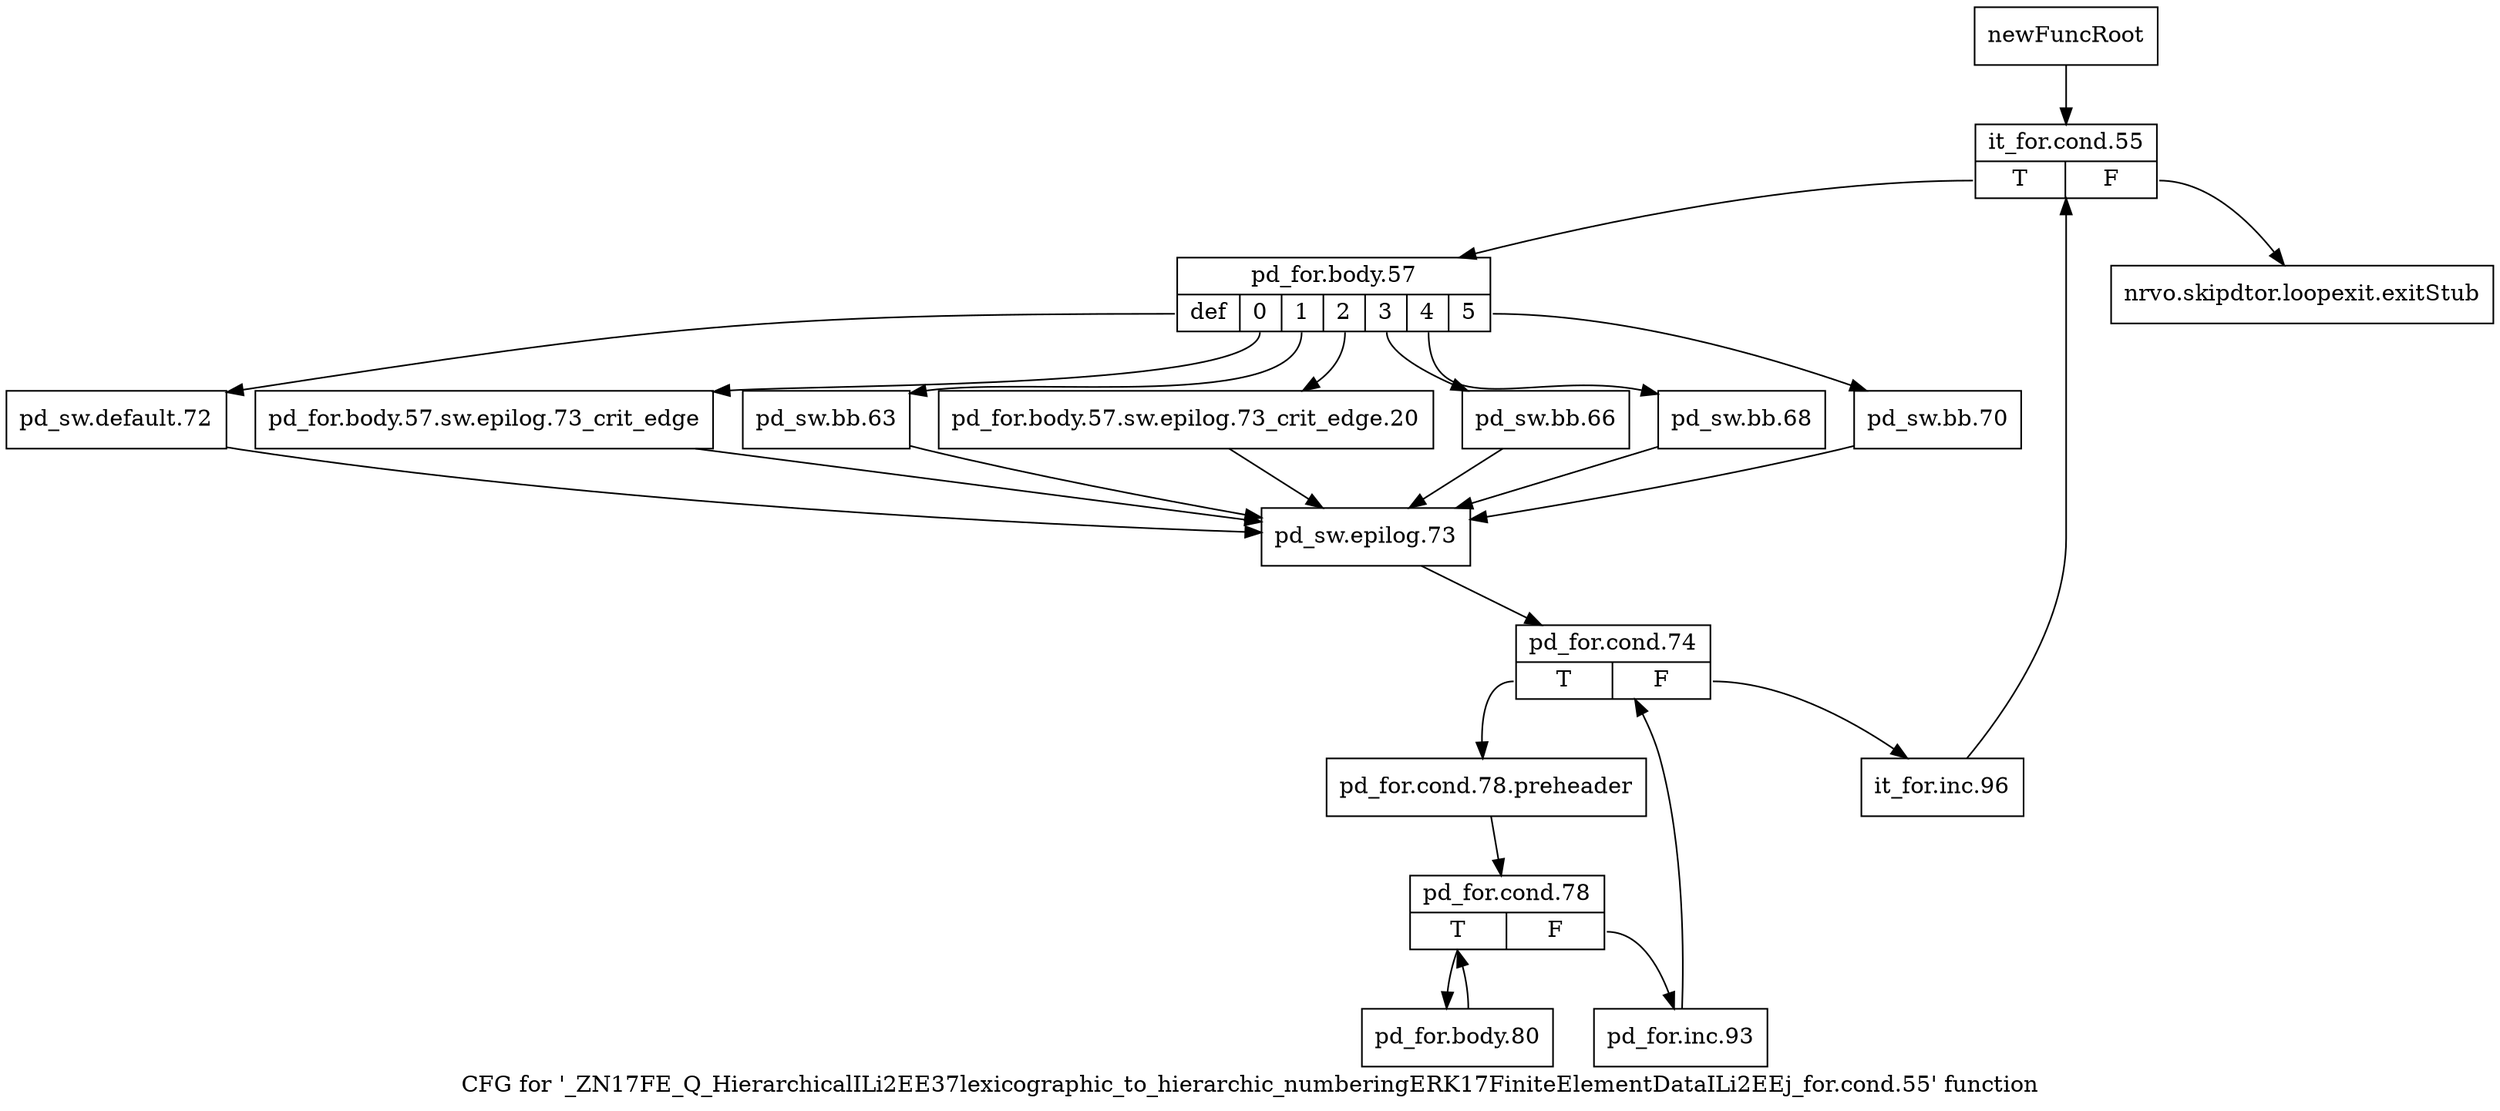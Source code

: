 digraph "CFG for '_ZN17FE_Q_HierarchicalILi2EE37lexicographic_to_hierarchic_numberingERK17FiniteElementDataILi2EEj_for.cond.55' function" {
	label="CFG for '_ZN17FE_Q_HierarchicalILi2EE37lexicographic_to_hierarchic_numberingERK17FiniteElementDataILi2EEj_for.cond.55' function";

	Node0x912ca50 [shape=record,label="{newFuncRoot}"];
	Node0x912ca50 -> Node0x912caf0;
	Node0x912caa0 [shape=record,label="{nrvo.skipdtor.loopexit.exitStub}"];
	Node0x912caf0 [shape=record,label="{it_for.cond.55|{<s0>T|<s1>F}}"];
	Node0x912caf0:s0 -> Node0x912cb40;
	Node0x912caf0:s1 -> Node0x912caa0;
	Node0x912cb40 [shape=record,label="{pd_for.body.57|{<s0>def|<s1>0|<s2>1|<s3>2|<s4>3|<s5>4|<s6>5}}"];
	Node0x912cb40:s0 -> Node0x912cd70;
	Node0x912cb40:s1 -> Node0x912cd20;
	Node0x912cb40:s2 -> Node0x912ccd0;
	Node0x912cb40:s3 -> Node0x912cc80;
	Node0x912cb40:s4 -> Node0x912cc30;
	Node0x912cb40:s5 -> Node0x912cbe0;
	Node0x912cb40:s6 -> Node0x912cb90;
	Node0x912cb90 [shape=record,label="{pd_sw.bb.70}"];
	Node0x912cb90 -> Node0x912cdc0;
	Node0x912cbe0 [shape=record,label="{pd_sw.bb.68}"];
	Node0x912cbe0 -> Node0x912cdc0;
	Node0x912cc30 [shape=record,label="{pd_sw.bb.66}"];
	Node0x912cc30 -> Node0x912cdc0;
	Node0x912cc80 [shape=record,label="{pd_for.body.57.sw.epilog.73_crit_edge.20}"];
	Node0x912cc80 -> Node0x912cdc0;
	Node0x912ccd0 [shape=record,label="{pd_sw.bb.63}"];
	Node0x912ccd0 -> Node0x912cdc0;
	Node0x912cd20 [shape=record,label="{pd_for.body.57.sw.epilog.73_crit_edge}"];
	Node0x912cd20 -> Node0x912cdc0;
	Node0x912cd70 [shape=record,label="{pd_sw.default.72}"];
	Node0x912cd70 -> Node0x912cdc0;
	Node0x912cdc0 [shape=record,label="{pd_sw.epilog.73}"];
	Node0x912cdc0 -> Node0x912ce10;
	Node0x912ce10 [shape=record,label="{pd_for.cond.74|{<s0>T|<s1>F}}"];
	Node0x912ce10:s0 -> Node0x912ceb0;
	Node0x912ce10:s1 -> Node0x912ce60;
	Node0x912ce60 [shape=record,label="{it_for.inc.96}"];
	Node0x912ce60 -> Node0x912caf0;
	Node0x912ceb0 [shape=record,label="{pd_for.cond.78.preheader}"];
	Node0x912ceb0 -> Node0x912cf00;
	Node0x912cf00 [shape=record,label="{pd_for.cond.78|{<s0>T|<s1>F}}"];
	Node0x912cf00:s0 -> Node0x912cfa0;
	Node0x912cf00:s1 -> Node0x912cf50;
	Node0x912cf50 [shape=record,label="{pd_for.inc.93}"];
	Node0x912cf50 -> Node0x912ce10;
	Node0x912cfa0 [shape=record,label="{pd_for.body.80}"];
	Node0x912cfa0 -> Node0x912cf00;
}
